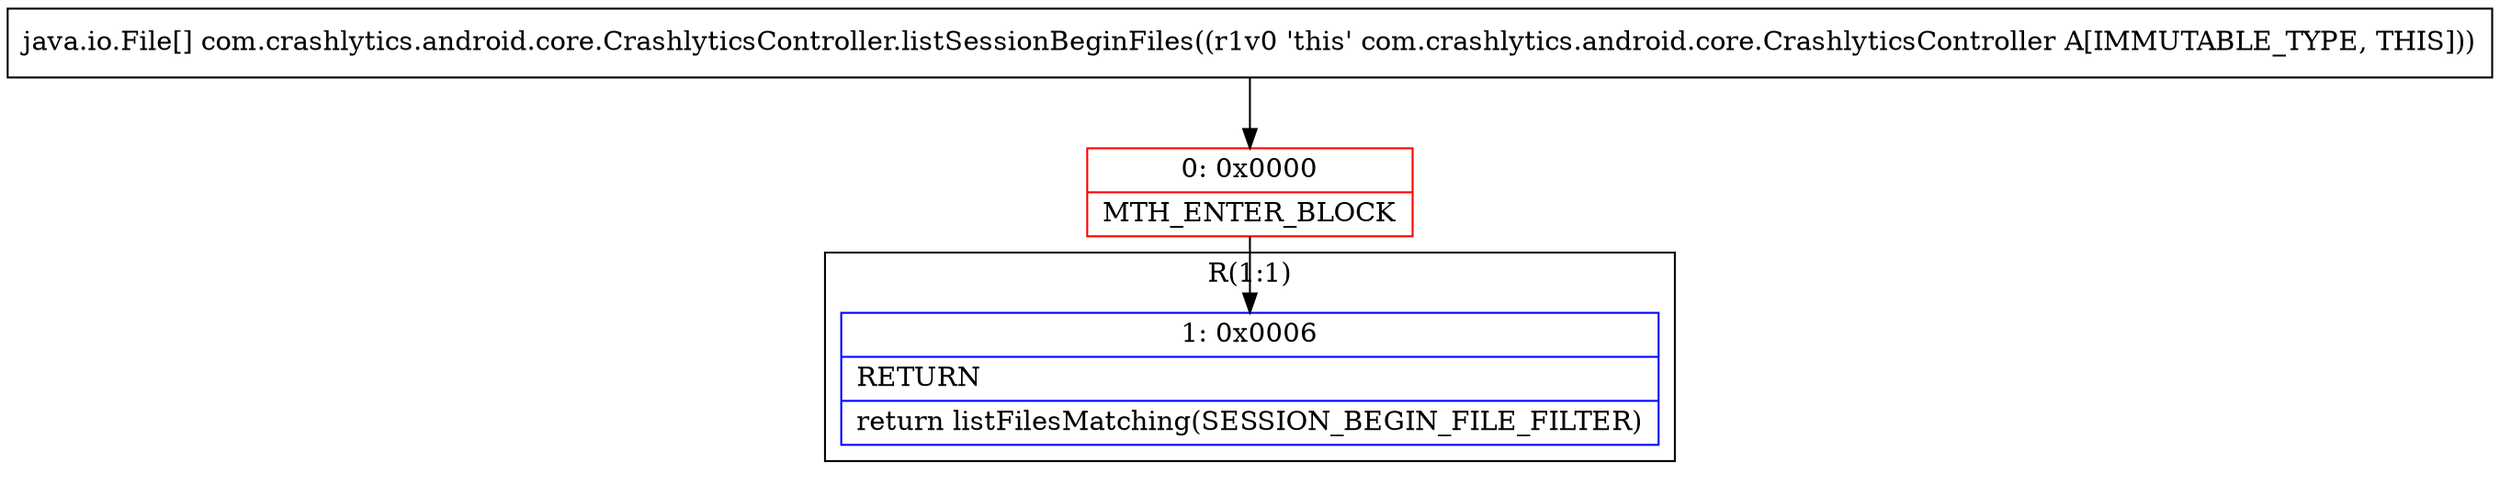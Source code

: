 digraph "CFG forcom.crashlytics.android.core.CrashlyticsController.listSessionBeginFiles()[Ljava\/io\/File;" {
subgraph cluster_Region_2120420614 {
label = "R(1:1)";
node [shape=record,color=blue];
Node_1 [shape=record,label="{1\:\ 0x0006|RETURN\l|return listFilesMatching(SESSION_BEGIN_FILE_FILTER)\l}"];
}
Node_0 [shape=record,color=red,label="{0\:\ 0x0000|MTH_ENTER_BLOCK\l}"];
MethodNode[shape=record,label="{java.io.File[] com.crashlytics.android.core.CrashlyticsController.listSessionBeginFiles((r1v0 'this' com.crashlytics.android.core.CrashlyticsController A[IMMUTABLE_TYPE, THIS])) }"];
MethodNode -> Node_0;
Node_0 -> Node_1;
}

